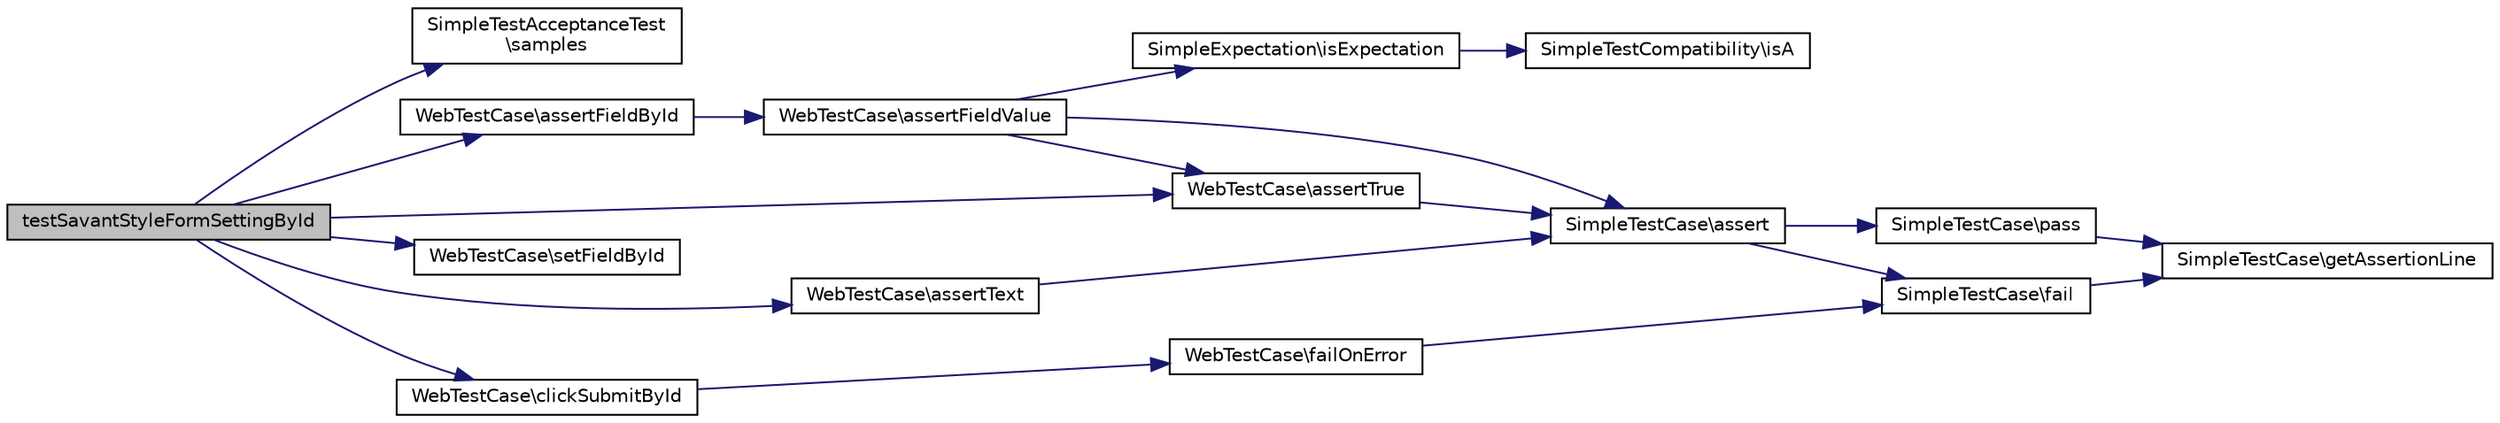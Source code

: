 digraph "testSavantStyleFormSettingById"
{
  edge [fontname="Helvetica",fontsize="10",labelfontname="Helvetica",labelfontsize="10"];
  node [fontname="Helvetica",fontsize="10",shape=record];
  rankdir="LR";
  Node1 [label="testSavantStyleFormSettingById",height=0.2,width=0.4,color="black", fillcolor="grey75", style="filled" fontcolor="black"];
  Node1 -> Node2 [color="midnightblue",fontsize="10",style="solid",fontname="Helvetica"];
  Node2 [label="SimpleTestAcceptanceTest\l\\samples",height=0.2,width=0.4,color="black", fillcolor="white", style="filled",URL="$class_simple_test_acceptance_test.html#a604600d230bc5151ced41b3fa7291aff"];
  Node1 -> Node3 [color="midnightblue",fontsize="10",style="solid",fontname="Helvetica"];
  Node3 [label="WebTestCase\\assertFieldById",height=0.2,width=0.4,color="black", fillcolor="white", style="filled",URL="$class_web_test_case.html#a993621917d235991bc7751337a0df481"];
  Node3 -> Node4 [color="midnightblue",fontsize="10",style="solid",fontname="Helvetica"];
  Node4 [label="WebTestCase\\assertFieldValue",height=0.2,width=0.4,color="black", fillcolor="white", style="filled",URL="$class_web_test_case.html#a35c49db6024b3e903098d7bdf5ed2ac9"];
  Node4 -> Node5 [color="midnightblue",fontsize="10",style="solid",fontname="Helvetica"];
  Node5 [label="WebTestCase\\assertTrue",height=0.2,width=0.4,color="black", fillcolor="white", style="filled",URL="$class_web_test_case.html#a0b1a5fbb86c56cd7ab7d1dced7af0cad"];
  Node5 -> Node6 [color="midnightblue",fontsize="10",style="solid",fontname="Helvetica"];
  Node6 [label="SimpleTestCase\\assert",height=0.2,width=0.4,color="black", fillcolor="white", style="filled",URL="$class_simple_test_case.html#a9be3866087958c52771a4eb0921a80f8"];
  Node6 -> Node7 [color="midnightblue",fontsize="10",style="solid",fontname="Helvetica"];
  Node7 [label="SimpleTestCase\\pass",height=0.2,width=0.4,color="black", fillcolor="white", style="filled",URL="$class_simple_test_case.html#a413ec6a28c017c7f5c08af552930a023"];
  Node7 -> Node8 [color="midnightblue",fontsize="10",style="solid",fontname="Helvetica"];
  Node8 [label="SimpleTestCase\\getAssertionLine",height=0.2,width=0.4,color="black", fillcolor="white", style="filled",URL="$class_simple_test_case.html#a4389a897171547fc4545f56a75bf0c9f"];
  Node6 -> Node9 [color="midnightblue",fontsize="10",style="solid",fontname="Helvetica"];
  Node9 [label="SimpleTestCase\\fail",height=0.2,width=0.4,color="black", fillcolor="white", style="filled",URL="$class_simple_test_case.html#a74070e976d1372da2111be1c059c6ce3"];
  Node9 -> Node8 [color="midnightblue",fontsize="10",style="solid",fontname="Helvetica"];
  Node4 -> Node10 [color="midnightblue",fontsize="10",style="solid",fontname="Helvetica"];
  Node10 [label="SimpleExpectation\\isExpectation",height=0.2,width=0.4,color="black", fillcolor="white", style="filled",URL="$class_simple_expectation.html#a1d5c795d731ea1d131960009116ef87e"];
  Node10 -> Node11 [color="midnightblue",fontsize="10",style="solid",fontname="Helvetica"];
  Node11 [label="SimpleTestCompatibility\\isA",height=0.2,width=0.4,color="black", fillcolor="white", style="filled",URL="$class_simple_test_compatibility.html#a89339a52a329ae34fbb05260963b066b"];
  Node4 -> Node6 [color="midnightblue",fontsize="10",style="solid",fontname="Helvetica"];
  Node1 -> Node5 [color="midnightblue",fontsize="10",style="solid",fontname="Helvetica"];
  Node1 -> Node12 [color="midnightblue",fontsize="10",style="solid",fontname="Helvetica"];
  Node12 [label="WebTestCase\\setFieldById",height=0.2,width=0.4,color="black", fillcolor="white", style="filled",URL="$class_web_test_case.html#a39363aa69d88b7a78e5425b193c56af3"];
  Node1 -> Node13 [color="midnightblue",fontsize="10",style="solid",fontname="Helvetica"];
  Node13 [label="WebTestCase\\clickSubmitById",height=0.2,width=0.4,color="black", fillcolor="white", style="filled",URL="$class_web_test_case.html#aa2e09251bec51122d0f0f7b5dfcf33a8"];
  Node13 -> Node14 [color="midnightblue",fontsize="10",style="solid",fontname="Helvetica"];
  Node14 [label="WebTestCase\\failOnError",height=0.2,width=0.4,color="black", fillcolor="white", style="filled",URL="$class_web_test_case.html#a7a73f8af1728ee203f7246162b7dbabe"];
  Node14 -> Node9 [color="midnightblue",fontsize="10",style="solid",fontname="Helvetica"];
  Node1 -> Node15 [color="midnightblue",fontsize="10",style="solid",fontname="Helvetica"];
  Node15 [label="WebTestCase\\assertText",height=0.2,width=0.4,color="black", fillcolor="white", style="filled",URL="$class_web_test_case.html#af295e4c06d20dd3eea274c713f4a9fbd"];
  Node15 -> Node6 [color="midnightblue",fontsize="10",style="solid",fontname="Helvetica"];
}
